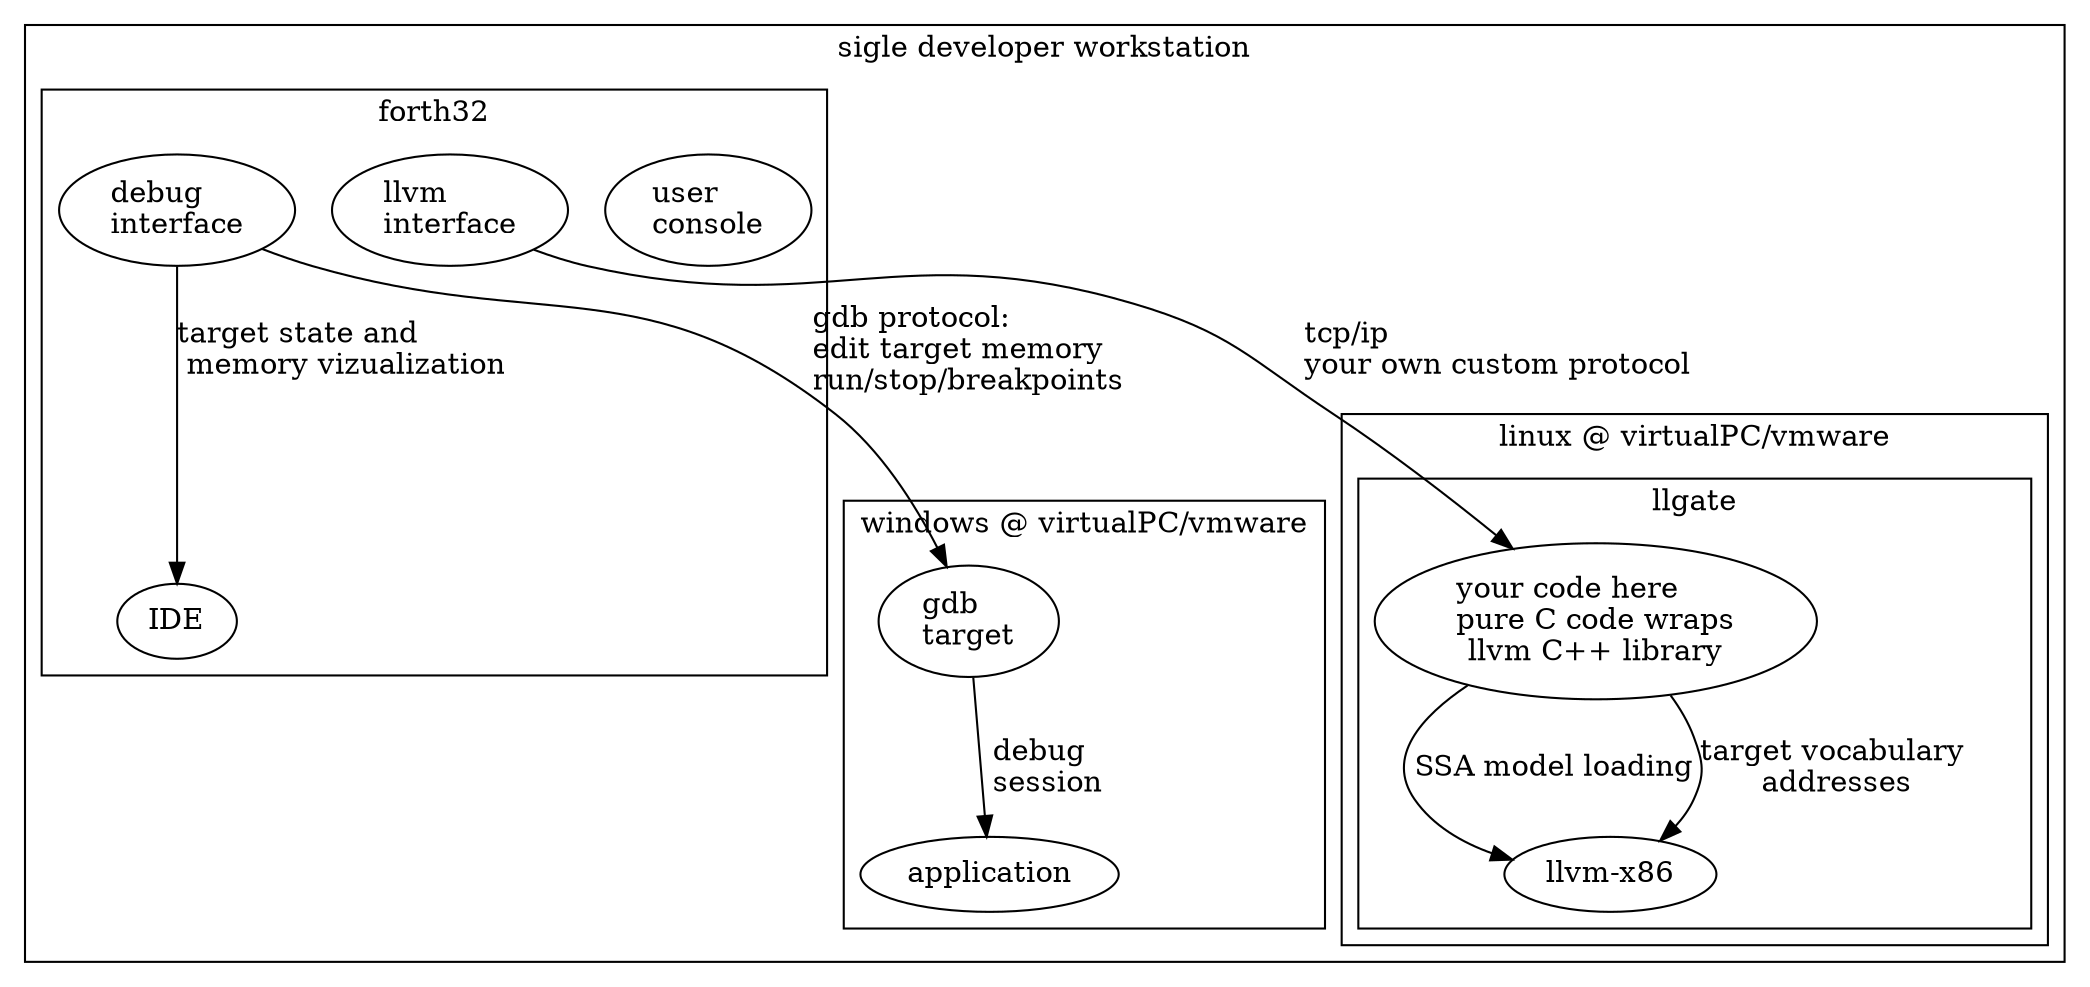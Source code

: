 digraph {

subgraph cluster_host {

label="sigle developer workstation"

subgraph cluster_f32 {
label="forth32"

con [label="user\lconsole"]

ide [label="IDE"]

dbi [label="debug\linterface"]

lli [label="llvm\linterface"]

}

/*
gdbh [label="gdb\lhost"]
*/

dbi -> ide [label="target state and \l memory vizualization"]

lli -> llg [label="tcp/ip\lyour own custom protocol"]


dbi -> gdbt [label="gdb protocol:\ledit target memory\lrun/stop/breakpoints"]


subgraph cluster_linux {
label = "linux @ virtualPC/vmware"

subgraph cluster_gate {

label = "llgate"

llg [label="your code here\lpure C code wraps\lllvm C++ library"]

ll [label="llvm-x86"]

llg -> ll [label="SSA model loading"]
llg -> ll [label="target vocabulary \laddresses"]

}

}

subgraph cluster_win32 {
label = "windows @ virtualPC/vmware"

app [label="application"]

gdbt [label="gdb\ltarget"]

gdbt -> app [label="\ debug \l session"]

}

}

}

